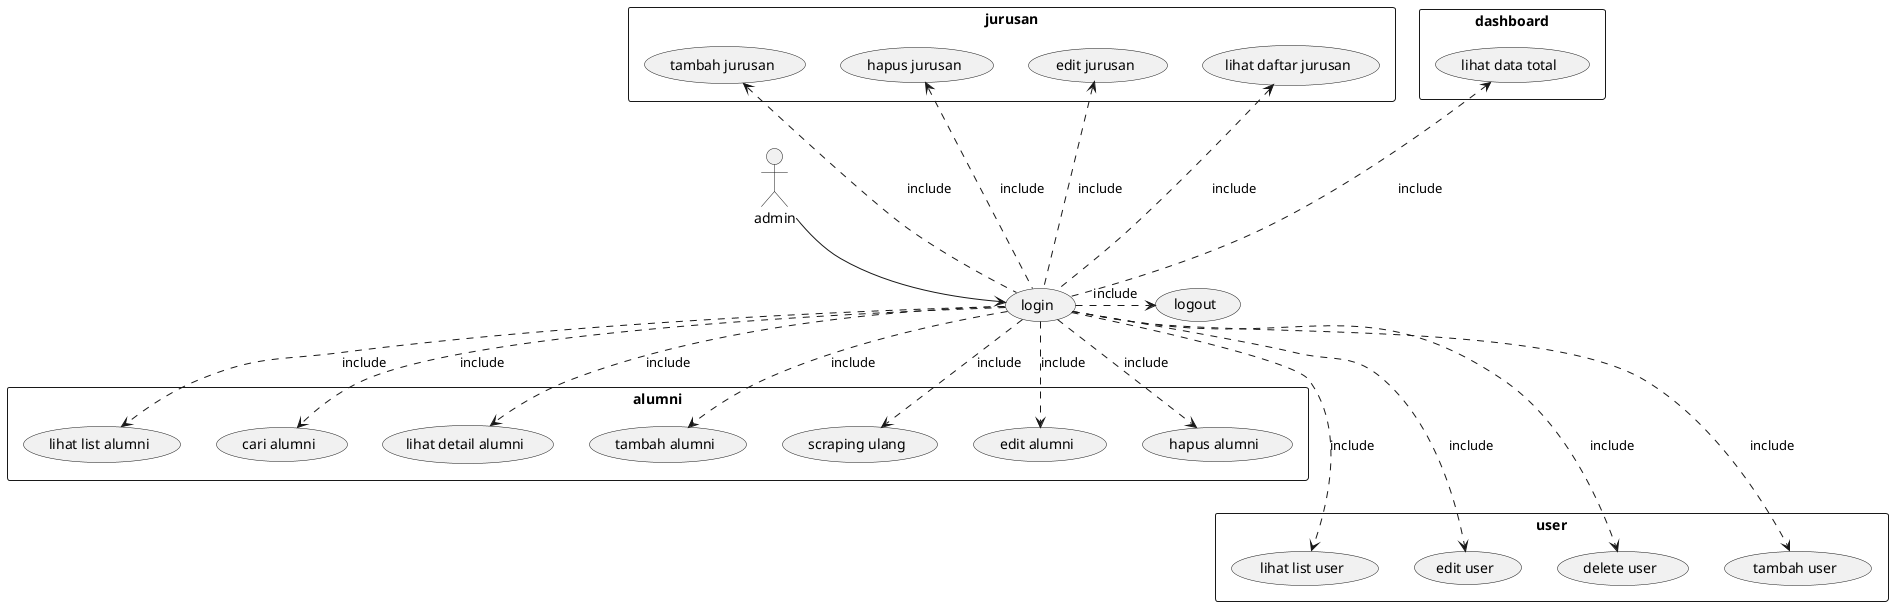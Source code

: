 @startuml use Case Admin

:admin:

admin --> (login)
login .right..> (logout): include
rectangle alumni {
    login ..> (lihat list alumni) : include
    login ..> (cari alumni): include
    login ..> (lihat detail alumni): include
    login ..> (tambah alumni): include
    login ..> (scraping ulang): include
    login ..> (edit alumni): include
    login ..> (hapus alumni): include
}

rectangle jurusan {
    login .up..> (lihat daftar jurusan): include
    login .up..> (edit jurusan): include
    login .up..> (hapus jurusan): include
    login .up..> (tambah jurusan): include
    
}

rectangle dashboard {
    login .up..> (lihat data total): include
}

rectangle user {
    login ...>(lihat list user): include
    login ...>(edit user): include
    login ...>(delete user): include
    login ...>(tambah user): include
}

@enduml